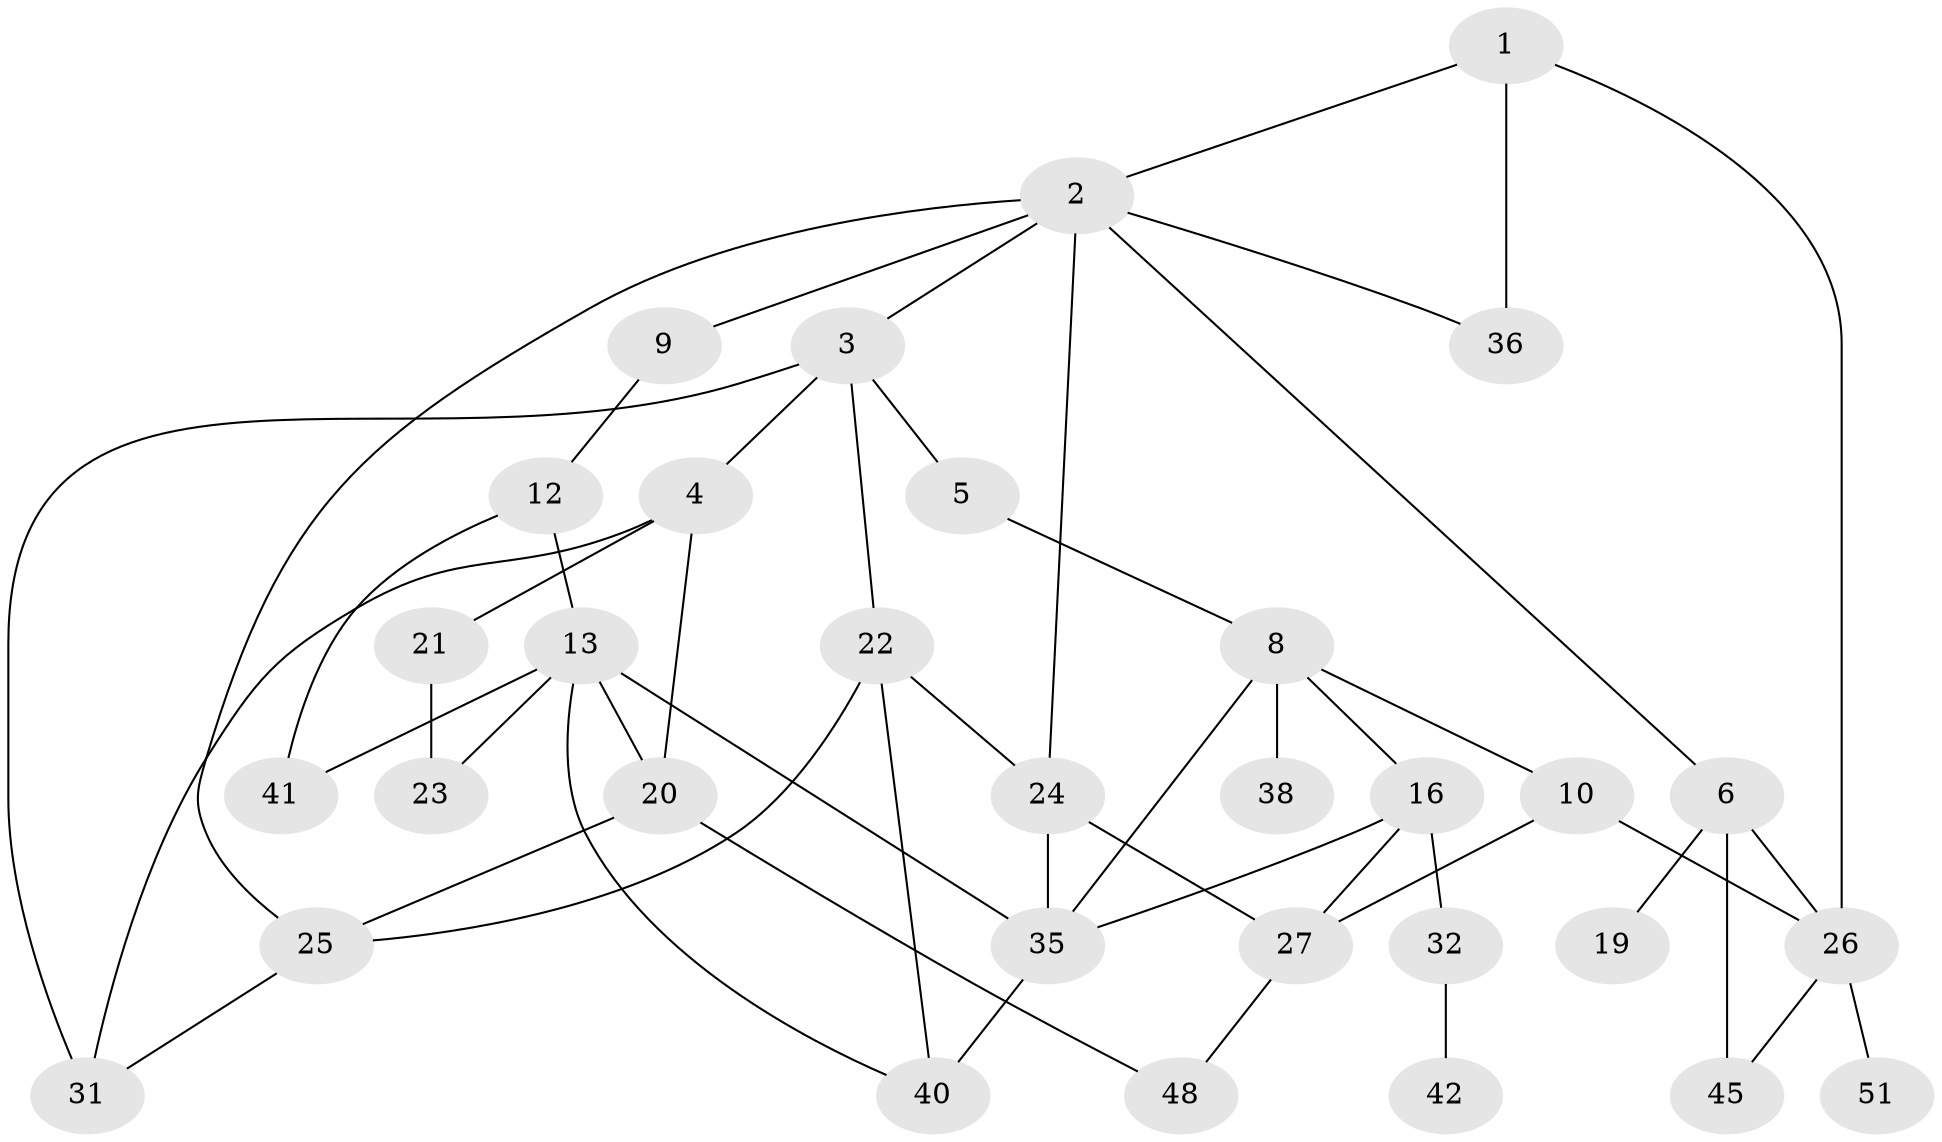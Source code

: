 // original degree distribution, {3: 0.21153846153846154, 7: 0.019230769230769232, 5: 0.07692307692307693, 4: 0.17307692307692307, 2: 0.34615384615384615, 1: 0.15384615384615385, 6: 0.019230769230769232}
// Generated by graph-tools (version 1.1) at 2025/10/02/27/25 16:10:51]
// undirected, 32 vertices, 51 edges
graph export_dot {
graph [start="1"]
  node [color=gray90,style=filled];
  1 [super="+14"];
  2 [super="+7"];
  3 [super="+11"];
  4 [super="+17"];
  5 [super="+15"];
  6 [super="+37"];
  8 [super="+46"];
  9;
  10;
  12 [super="+33"];
  13 [super="+29"];
  16 [super="+18"];
  19 [super="+47"];
  20 [super="+34"];
  21;
  22 [super="+43"];
  23 [super="+30"];
  24 [super="+39"];
  25;
  26 [super="+28"];
  27 [super="+49"];
  31 [super="+52"];
  32;
  35 [super="+50"];
  36;
  38;
  40;
  41 [super="+44"];
  42;
  45;
  48;
  51;
  1 -- 2;
  1 -- 36;
  1 -- 26;
  2 -- 3;
  2 -- 6;
  2 -- 9;
  2 -- 25;
  2 -- 36;
  2 -- 24;
  3 -- 4;
  3 -- 5;
  3 -- 22;
  3 -- 31;
  4 -- 20;
  4 -- 31;
  4 -- 21;
  5 -- 8;
  6 -- 19;
  6 -- 26;
  6 -- 45;
  8 -- 10;
  8 -- 16 [weight=2];
  8 -- 38;
  8 -- 35;
  9 -- 12;
  10 -- 27;
  10 -- 26;
  12 -- 13;
  12 -- 41;
  13 -- 23;
  13 -- 20;
  13 -- 40;
  13 -- 41;
  13 -- 35;
  16 -- 32;
  16 -- 27 [weight=2];
  16 -- 35;
  20 -- 25;
  20 -- 48;
  21 -- 23;
  22 -- 24;
  22 -- 40;
  22 -- 25;
  24 -- 35;
  24 -- 27;
  25 -- 31;
  26 -- 51;
  26 -- 45;
  27 -- 48;
  32 -- 42;
  35 -- 40;
}
